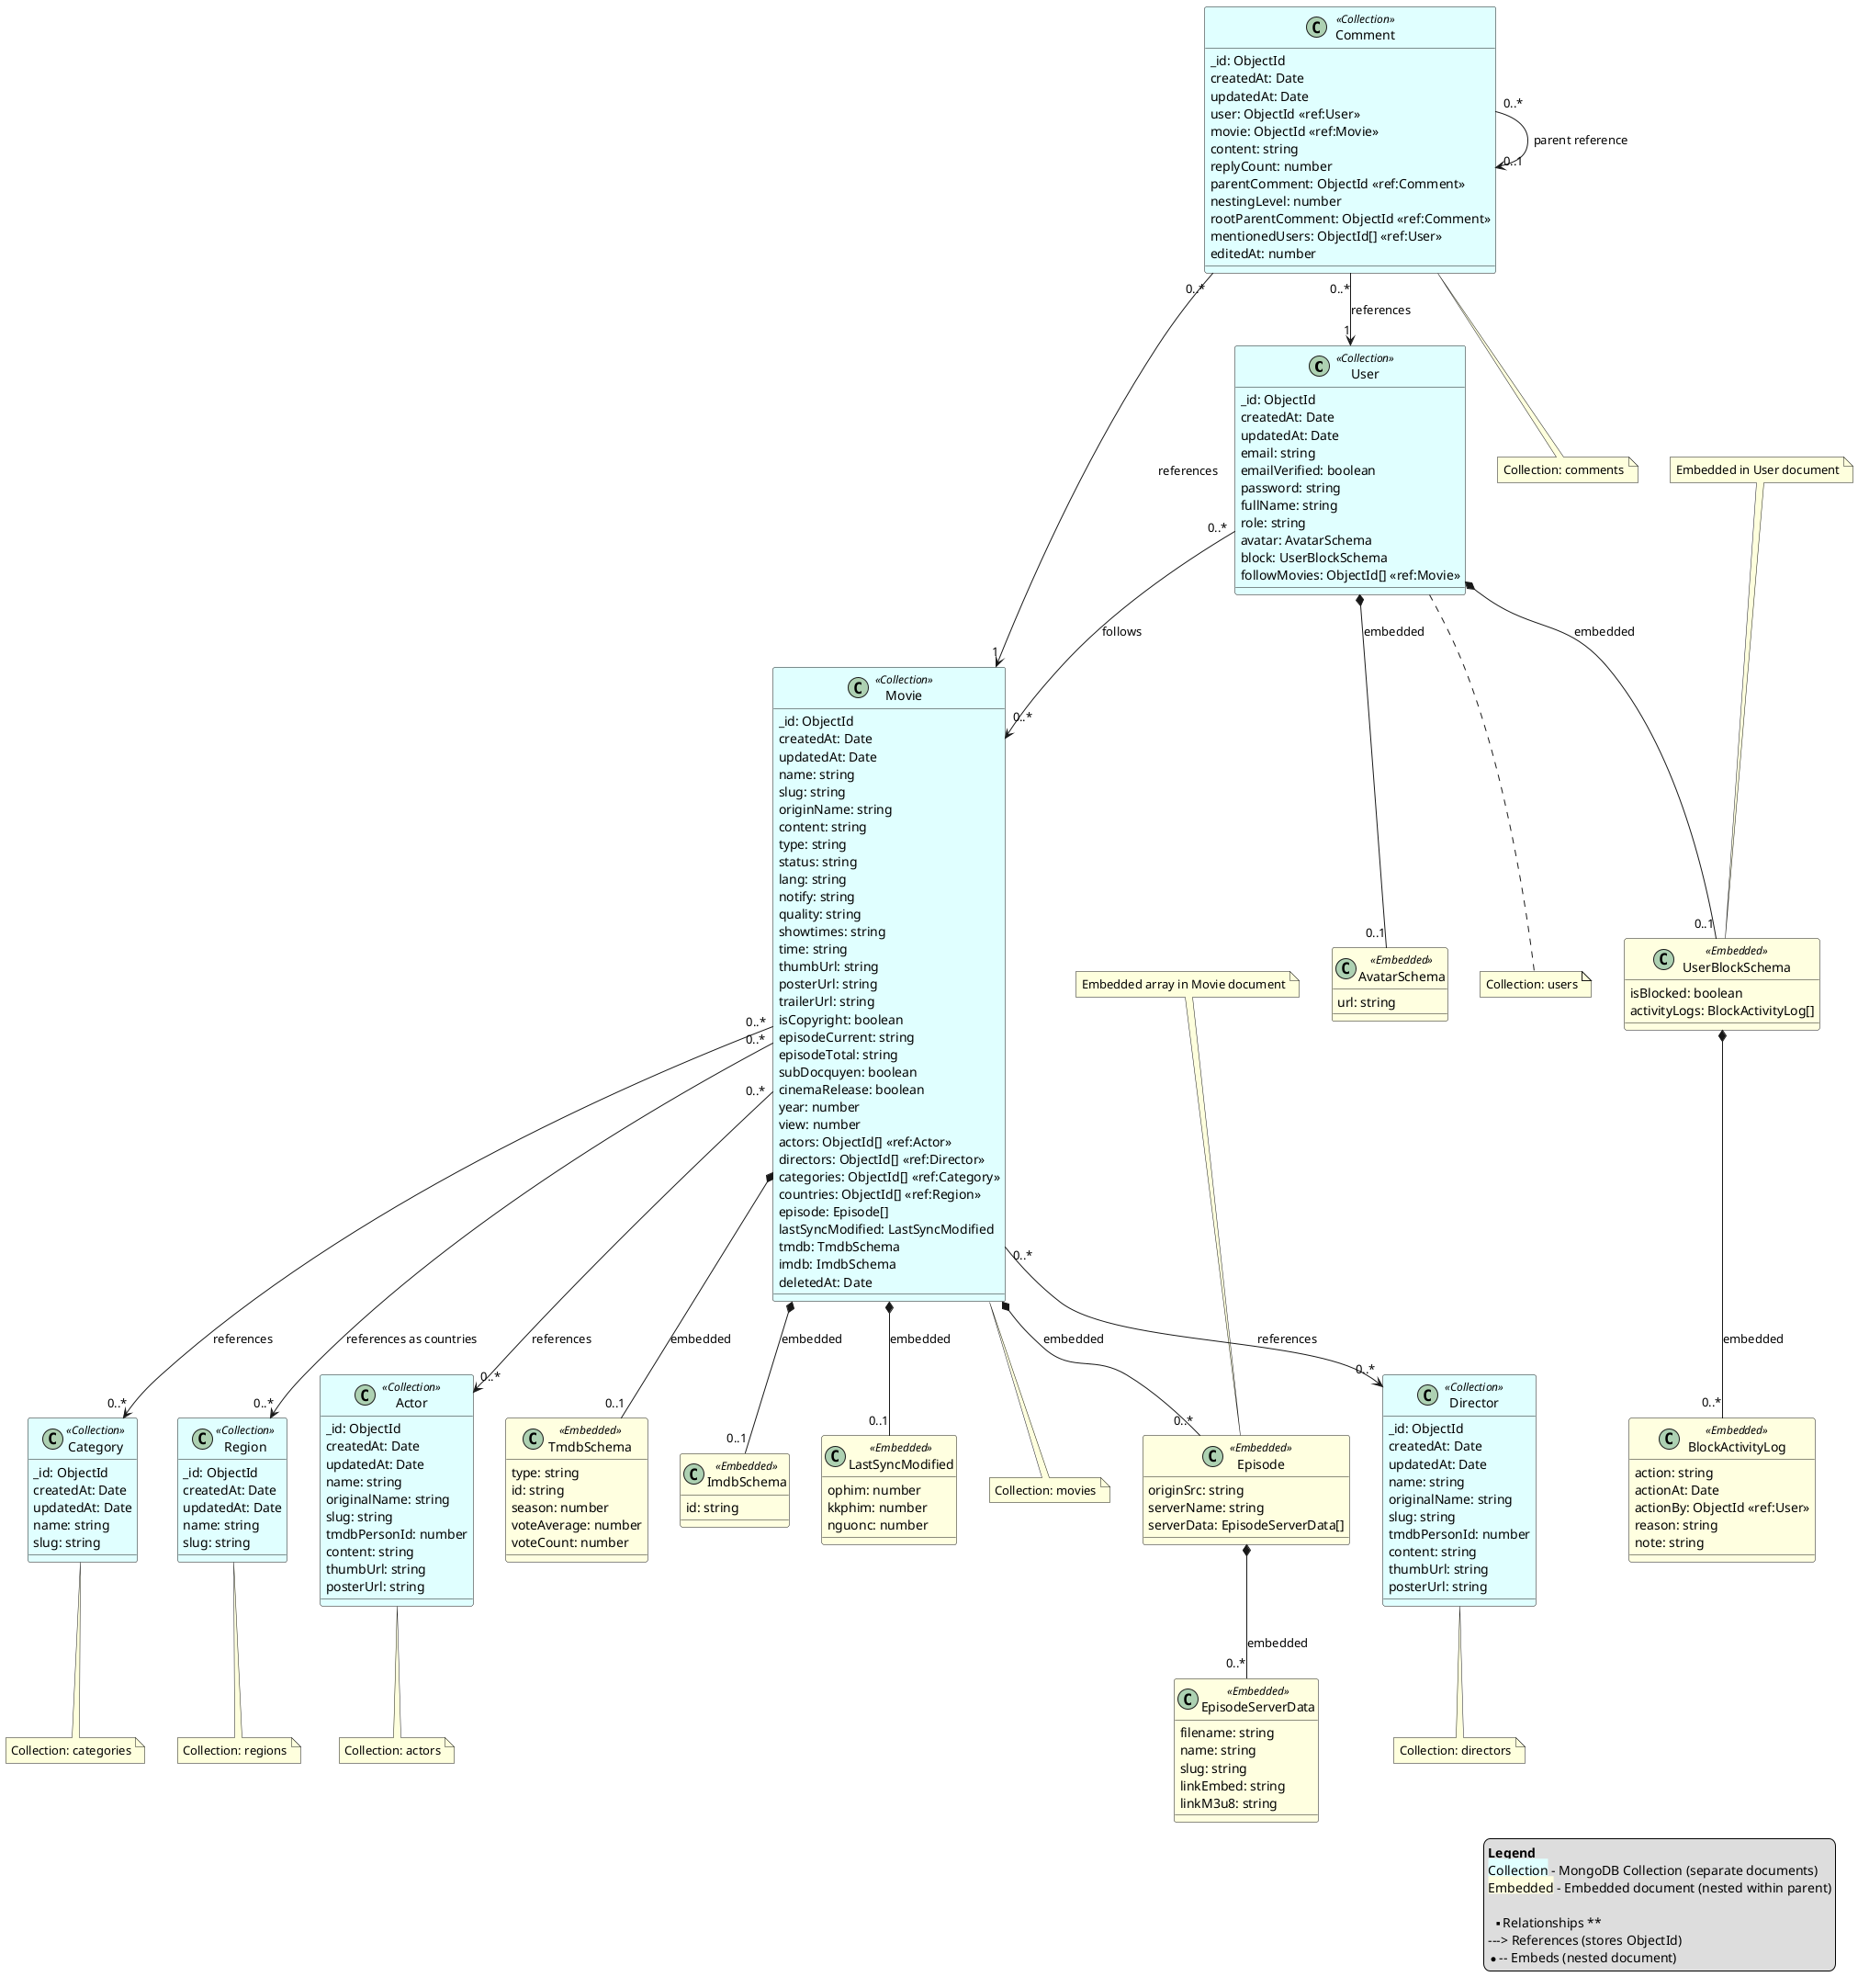 @startuml VePhim NoSQL ERD

' Color coding
!define COLLECTION_BG_COLOR LightCyan
!define EMBEDDED_BG_COLOR LightYellow

' Collections (actual MongoDB collections)
class User << Collection >> #COLLECTION_BG_COLOR {
  _id: ObjectId
  createdAt: Date
  updatedAt: Date
  email: string
  emailVerified: boolean
  password: string
  fullName: string
  role: string
  avatar: AvatarSchema
  block: UserBlockSchema
  followMovies: ObjectId[] <<ref:Movie>>
}

class Movie << Collection >> #COLLECTION_BG_COLOR {
  _id: ObjectId
  createdAt: Date
  updatedAt: Date
  name: string
  slug: string
  originName: string
  content: string
  type: string
  status: string
  lang: string
  notify: string
  quality: string
  showtimes: string
  time: string
  thumbUrl: string
  posterUrl: string
  trailerUrl: string
  isCopyright: boolean
  episodeCurrent: string
  episodeTotal: string
  subDocquyen: boolean
  cinemaRelease: boolean
  year: number
  view: number
  actors: ObjectId[] <<ref:Actor>>
  directors: ObjectId[] <<ref:Director>>
  categories: ObjectId[] <<ref:Category>>
  countries: ObjectId[] <<ref:Region>>
  episode: Episode[]
  lastSyncModified: LastSyncModified
  tmdb: TmdbSchema
  imdb: ImdbSchema
  deletedAt: Date
}

class Actor << Collection >> #COLLECTION_BG_COLOR {
  _id: ObjectId
  createdAt: Date
  updatedAt: Date
  name: string
  originalName: string
  slug: string
  tmdbPersonId: number
  content: string
  thumbUrl: string
  posterUrl: string
}

class Director << Collection >> #COLLECTION_BG_COLOR {
  _id: ObjectId
  createdAt: Date
  updatedAt: Date
  name: string
  originalName: string
  slug: string
  tmdbPersonId: number
  content: string
  thumbUrl: string
  posterUrl: string
}

class Category << Collection >> #COLLECTION_BG_COLOR {
  _id: ObjectId
  createdAt: Date
  updatedAt: Date
  name: string
  slug: string
}

class Region << Collection >> #COLLECTION_BG_COLOR {
  _id: ObjectId
  createdAt: Date
  updatedAt: Date
  name: string
  slug: string
}

class Comment << Collection >> #COLLECTION_BG_COLOR {
  _id: ObjectId
  createdAt: Date
  updatedAt: Date
  user: ObjectId <<ref:User>>
  movie: ObjectId <<ref:Movie>>
  content: string
  replyCount: number
  parentComment: ObjectId <<ref:Comment>>
  nestingLevel: number
  rootParentComment: ObjectId <<ref:Comment>>
  mentionedUsers: ObjectId[] <<ref:User>>
  editedAt: number
}

' Embedded documents (stored within parent documents)
class UserBlockSchema << Embedded >> #EMBEDDED_BG_COLOR {
  isBlocked: boolean
  activityLogs: BlockActivityLog[]
}

class BlockActivityLog << Embedded >> #EMBEDDED_BG_COLOR {
  action: string
  actionAt: Date
  actionBy: ObjectId <<ref:User>>
  reason: string
  note: string
}

class AvatarSchema << Embedded >> #EMBEDDED_BG_COLOR {
  url: string
}

class Episode << Embedded >> #EMBEDDED_BG_COLOR {
  originSrc: string
  serverName: string
  serverData: EpisodeServerData[]
}

class EpisodeServerData << Embedded >> #EMBEDDED_BG_COLOR {
  filename: string
  name: string
  slug: string
  linkEmbed: string
  linkM3u8: string
}

class TmdbSchema << Embedded >> #EMBEDDED_BG_COLOR {
  type: string
  id: string
  season: number
  voteAverage: number
  voteCount: number
}

class ImdbSchema << Embedded >> #EMBEDDED_BG_COLOR {
  id: string
}

class LastSyncModified << Embedded >> #EMBEDDED_BG_COLOR {
  ophim: number
  kkphim: number
  nguonc: number
}

' Embedded document relationships (composition)
User *-- "0..1" AvatarSchema : embedded
User *-- "0..1" UserBlockSchema : embedded
UserBlockSchema *-- "0..*" BlockActivityLog : embedded

Movie *-- "0..*" Episode : embedded
Episode *-- "0..*" EpisodeServerData : embedded
Movie *-- "0..1" LastSyncModified : embedded
Movie *-- "0..1" TmdbSchema : embedded
Movie *-- "0..1" ImdbSchema : embedded

' Reference relationships (by ObjectId)
Comment "0..*" --> "1" User : references
Comment "0..*" --> "1" Movie : references
Comment "0..*" --> "0..1" Comment : parent reference

Movie "0..*" --> "0..*" Actor : references
Movie "0..*" --> "0..*" Director : references
Movie "0..*" --> "0..*" Category : references
Movie "0..*" --> "0..*" Region : references as countries

User "0..*" --> "0..*" Movie : follows

note top of UserBlockSchema
  Embedded in User document
end note

note top of Episode
  Embedded array in Movie document
end note

note bottom of User
  Collection: users
end note

note bottom of Movie
  Collection: movies
end note

note bottom of Actor
  Collection: actors
end note

note bottom of Director
  Collection: directors
end note

note bottom of Category
  Collection: categories
end note

note bottom of Region
  Collection: regions
end note

note bottom of Comment
  Collection: comments
end note

legend right
  **Legend**
  <back:LightCyan>Collection</back> - MongoDB Collection (separate documents)
  <back:LightYellow>Embedded</back> - Embedded document (nested within parent)
  
  ** Relationships **
  ---> References (stores ObjectId)
  *-- Embeds (nested document)
end legend

@enduml